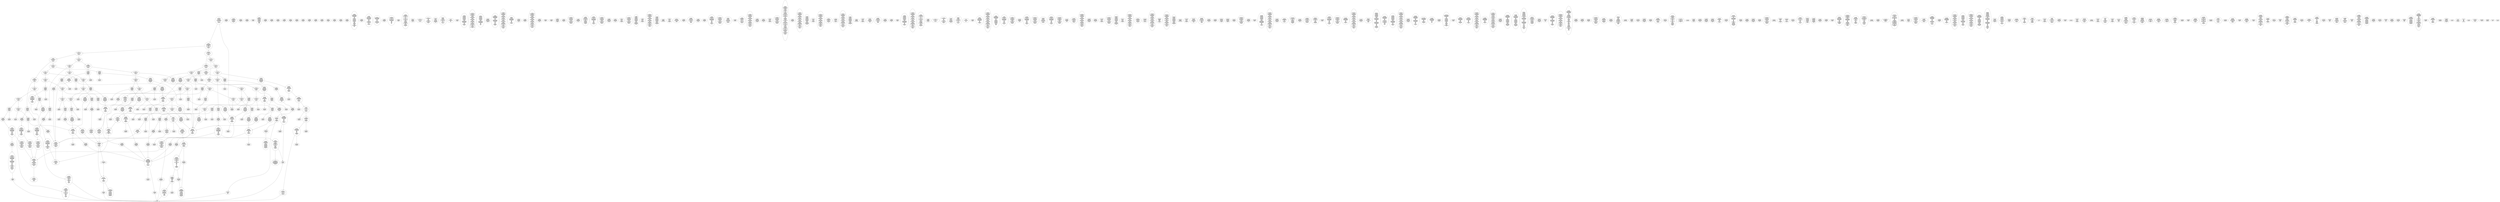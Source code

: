 /* Generated by GvGen v.1.0 (https://www.github.com/stricaud/gvgen) */

digraph G {
compound=true;
   node1 [label="[anywhere]"];
   node2 [label="# 0x0
PUSHX Data
PUSHX Data
MSTORE
PUSHX LogicData
CALLDATASIZE
LT
PUSHX Data
JUMPI
"];
   node3 [label="# 0xd
PUSHX Data
CALLDATALOAD
PUSHX BitData
SHR
PUSHX LogicData
GT
PUSHX Data
JUMPI
"];
   node4 [label="# 0x1e
PUSHX LogicData
GT
PUSHX Data
JUMPI
"];
   node5 [label="# 0x29
PUSHX LogicData
GT
PUSHX Data
JUMPI
"];
   node6 [label="# 0x34
PUSHX LogicData
EQ
PUSHX Data
JUMPI
"];
   node7 [label="# 0x3f
PUSHX LogicData
EQ
PUSHX Data
JUMPI
"];
   node8 [label="# 0x4a
PUSHX LogicData
EQ
PUSHX Data
JUMPI
"];
   node9 [label="# 0x55
PUSHX LogicData
EQ
PUSHX Data
JUMPI
"];
   node10 [label="# 0x60
PUSHX LogicData
EQ
PUSHX Data
JUMPI
"];
   node11 [label="# 0x6b
PUSHX Data
REVERT
"];
   node12 [label="# 0x6f
JUMPDEST
PUSHX LogicData
EQ
PUSHX Data
JUMPI
"];
   node13 [label="# 0x7b
PUSHX LogicData
EQ
PUSHX Data
JUMPI
"];
   node14 [label="# 0x86
PUSHX LogicData
EQ
PUSHX Data
JUMPI
"];
   node15 [label="# 0x91
PUSHX LogicData
EQ
PUSHX Data
JUMPI
"];
   node16 [label="# 0x9c
PUSHX LogicData
EQ
PUSHX Data
JUMPI
"];
   node17 [label="# 0xa7
PUSHX Data
REVERT
"];
   node18 [label="# 0xab
JUMPDEST
PUSHX LogicData
GT
PUSHX Data
JUMPI
"];
   node19 [label="# 0xb7
PUSHX LogicData
EQ
PUSHX Data
JUMPI
"];
   node20 [label="# 0xc2
PUSHX LogicData
EQ
PUSHX Data
JUMPI
"];
   node21 [label="# 0xcd
PUSHX LogicData
EQ
PUSHX Data
JUMPI
"];
   node22 [label="# 0xd8
PUSHX LogicData
EQ
PUSHX Data
JUMPI
"];
   node23 [label="# 0xe3
PUSHX LogicData
EQ
PUSHX Data
JUMPI
"];
   node24 [label="# 0xee
PUSHX Data
REVERT
"];
   node25 [label="# 0xf2
JUMPDEST
PUSHX LogicData
EQ
PUSHX Data
JUMPI
"];
   node26 [label="# 0xfe
PUSHX LogicData
EQ
PUSHX Data
JUMPI
"];
   node27 [label="# 0x109
PUSHX LogicData
EQ
PUSHX Data
JUMPI
"];
   node28 [label="# 0x114
PUSHX LogicData
EQ
PUSHX Data
JUMPI
"];
   node29 [label="# 0x11f
PUSHX Data
REVERT
"];
   node30 [label="# 0x123
JUMPDEST
PUSHX LogicData
GT
PUSHX Data
JUMPI
"];
   node31 [label="# 0x12f
PUSHX LogicData
GT
PUSHX Data
JUMPI
"];
   node32 [label="# 0x13a
PUSHX LogicData
EQ
PUSHX Data
JUMPI
"];
   node33 [label="# 0x145
PUSHX LogicData
EQ
PUSHX Data
JUMPI
"];
   node34 [label="# 0x150
PUSHX LogicData
EQ
PUSHX Data
JUMPI
"];
   node35 [label="# 0x15b
PUSHX LogicData
EQ
PUSHX Data
JUMPI
"];
   node36 [label="# 0x166
PUSHX LogicData
EQ
PUSHX Data
JUMPI
"];
   node37 [label="# 0x171
PUSHX Data
REVERT
"];
   node38 [label="# 0x175
JUMPDEST
PUSHX LogicData
EQ
PUSHX Data
JUMPI
"];
   node39 [label="# 0x181
PUSHX LogicData
EQ
PUSHX Data
JUMPI
"];
   node40 [label="# 0x18c
PUSHX LogicData
EQ
PUSHX Data
JUMPI
"];
   node41 [label="# 0x197
PUSHX LogicData
EQ
PUSHX Data
JUMPI
"];
   node42 [label="# 0x1a2
PUSHX Data
REVERT
"];
   node43 [label="# 0x1a6
JUMPDEST
PUSHX LogicData
GT
PUSHX Data
JUMPI
"];
   node44 [label="# 0x1b2
PUSHX LogicData
EQ
PUSHX Data
JUMPI
"];
   node45 [label="# 0x1bd
PUSHX LogicData
EQ
PUSHX Data
JUMPI
"];
   node46 [label="# 0x1c8
PUSHX LogicData
EQ
PUSHX Data
JUMPI
"];
   node47 [label="# 0x1d3
PUSHX LogicData
EQ
PUSHX Data
JUMPI
"];
   node48 [label="# 0x1de
PUSHX LogicData
EQ
PUSHX Data
JUMPI
"];
   node49 [label="# 0x1e9
PUSHX Data
REVERT
"];
   node50 [label="# 0x1ed
JUMPDEST
PUSHX LogicData
EQ
PUSHX Data
JUMPI
"];
   node51 [label="# 0x1f9
PUSHX LogicData
EQ
PUSHX Data
JUMPI
"];
   node52 [label="# 0x204
PUSHX LogicData
EQ
PUSHX Data
JUMPI
"];
   node53 [label="# 0x20f
PUSHX LogicData
EQ
PUSHX Data
JUMPI
"];
   node54 [label="# 0x21a
JUMPDEST
PUSHX Data
REVERT
"];
   node55 [label="# 0x21f
JUMPDEST
CALLVALUE
ISZERO
PUSHX Data
JUMPI
"];
   node56 [label="# 0x227
PUSHX Data
REVERT
"];
   node57 [label="# 0x22b
JUMPDEST
PUSHX Data
PUSHX Data
CALLDATASIZE
PUSHX Data
PUSHX Data
JUMP
"];
   node58 [label="# 0x23a
JUMPDEST
PUSHX Data
JUMP
"];
   node59 [label="# 0x23f
JUMPDEST
PUSHX MemData
MLOAD
ISZERO
ISZERO
MSTORE
PUSHX ArithData
ADD
"];
   node60 [label="# 0x24b
JUMPDEST
PUSHX MemData
MLOAD
SUB
RETURN
"];
   node61 [label="# 0x254
JUMPDEST
CALLVALUE
ISZERO
PUSHX Data
JUMPI
"];
   node62 [label="# 0x25c
PUSHX Data
REVERT
"];
   node63 [label="# 0x260
JUMPDEST
PUSHX Data
PUSHX Data
JUMP
"];
   node64 [label="# 0x269
JUMPDEST
PUSHX MemData
MLOAD
PUSHX Data
PUSHX Data
JUMP
"];
   node65 [label="# 0x276
JUMPDEST
CALLVALUE
ISZERO
PUSHX Data
JUMPI
"];
   node66 [label="# 0x27e
PUSHX Data
REVERT
"];
   node67 [label="# 0x282
JUMPDEST
PUSHX Data
PUSHX Data
CALLDATASIZE
PUSHX Data
PUSHX Data
JUMP
"];
   node68 [label="# 0x291
JUMPDEST
PUSHX Data
JUMP
"];
   node69 [label="# 0x296
JUMPDEST
PUSHX MemData
MLOAD
PUSHX ArithData
PUSHX BitData
PUSHX BitData
SHL
SUB
AND
MSTORE
PUSHX ArithData
ADD
PUSHX Data
JUMP
"];
   node70 [label="# 0x2ae
JUMPDEST
CALLVALUE
ISZERO
PUSHX Data
JUMPI
"];
   node71 [label="# 0x2b6
PUSHX Data
REVERT
"];
   node72 [label="# 0x2ba
JUMPDEST
PUSHX Data
PUSHX Data
CALLDATASIZE
PUSHX Data
PUSHX Data
JUMP
"];
   node73 [label="# 0x2c9
JUMPDEST
PUSHX Data
JUMP
"];
   node74 [label="# 0x2ce
JUMPDEST
STOP
"];
   node75 [label="# 0x2d0
JUMPDEST
CALLVALUE
ISZERO
PUSHX Data
JUMPI
"];
   node76 [label="# 0x2d8
PUSHX Data
REVERT
"];
   node77 [label="# 0x2dc
JUMPDEST
PUSHX Data
PUSHX Data
JUMP
"];
   node78 [label="# 0x2e5
JUMPDEST
PUSHX MemData
MLOAD
MSTORE
PUSHX ArithData
ADD
PUSHX Data
JUMP
"];
   node79 [label="# 0x2f3
JUMPDEST
CALLVALUE
ISZERO
PUSHX Data
JUMPI
"];
   node80 [label="# 0x2fb
PUSHX Data
REVERT
"];
   node81 [label="# 0x2ff
JUMPDEST
PUSHX Data
PUSHX Data
CALLDATASIZE
PUSHX Data
PUSHX Data
JUMP
"];
   node82 [label="# 0x30e
JUMPDEST
PUSHX Data
PUSHX Data
MSTORE
PUSHX Data
MSTORE
PUSHX Data
SHA3
SLOAD
JUMP
"];
   node83 [label="# 0x320
JUMPDEST
CALLVALUE
ISZERO
PUSHX Data
JUMPI
"];
   node84 [label="# 0x328
PUSHX Data
REVERT
"];
   node85 [label="# 0x32c
JUMPDEST
PUSHX Data
PUSHX Data
CALLDATASIZE
PUSHX Data
PUSHX Data
JUMP
"];
   node86 [label="# 0x33b
JUMPDEST
PUSHX Data
JUMP
"];
   node87 [label="# 0x340
JUMPDEST
CALLVALUE
ISZERO
PUSHX Data
JUMPI
"];
   node88 [label="# 0x348
PUSHX Data
REVERT
"];
   node89 [label="# 0x34c
JUMPDEST
PUSHX StorData
SLOAD
PUSHX Data
PUSHX BitData
AND
JUMP
"];
   node90 [label="# 0x35a
JUMPDEST
CALLVALUE
ISZERO
PUSHX Data
JUMPI
"];
   node91 [label="# 0x362
PUSHX Data
REVERT
"];
   node92 [label="# 0x366
JUMPDEST
PUSHX Data
PUSHX StorData
SLOAD
JUMP
"];
   node93 [label="# 0x370
JUMPDEST
CALLVALUE
ISZERO
PUSHX Data
JUMPI
"];
   node94 [label="# 0x378
PUSHX Data
REVERT
"];
   node95 [label="# 0x37c
JUMPDEST
PUSHX StorData
SLOAD
PUSHX Data
PUSHX Data
DIV
PUSHX BitData
AND
JUMP
"];
   node96 [label="# 0x38f
JUMPDEST
CALLVALUE
ISZERO
PUSHX Data
JUMPI
"];
   node97 [label="# 0x397
PUSHX Data
REVERT
"];
   node98 [label="# 0x39b
JUMPDEST
PUSHX Data
PUSHX Data
CALLDATASIZE
PUSHX Data
PUSHX Data
JUMP
"];
   node99 [label="# 0x3aa
JUMPDEST
PUSHX Data
JUMP
"];
   node100 [label="# 0x3af
JUMPDEST
CALLVALUE
ISZERO
PUSHX Data
JUMPI
"];
   node101 [label="# 0x3b7
PUSHX Data
REVERT
"];
   node102 [label="# 0x3bb
JUMPDEST
PUSHX Data
PUSHX Data
CALLDATASIZE
PUSHX Data
PUSHX Data
JUMP
"];
   node103 [label="# 0x3ca
JUMPDEST
PUSHX Data
JUMP
"];
   node104 [label="# 0x3cf
JUMPDEST
CALLVALUE
ISZERO
PUSHX Data
JUMPI
"];
   node105 [label="# 0x3d7
PUSHX Data
REVERT
"];
   node106 [label="# 0x3db
JUMPDEST
PUSHX Data
PUSHX Data
JUMP
"];
   node107 [label="# 0x3e4
JUMPDEST
CALLVALUE
ISZERO
PUSHX Data
JUMPI
"];
   node108 [label="# 0x3ec
PUSHX Data
REVERT
"];
   node109 [label="# 0x3f0
JUMPDEST
PUSHX Data
PUSHX Data
CALLDATASIZE
PUSHX Data
PUSHX Data
JUMP
"];
   node110 [label="# 0x3ff
JUMPDEST
PUSHX Data
JUMP
"];
   node111 [label="# 0x404
JUMPDEST
PUSHX Data
PUSHX Data
CALLDATASIZE
PUSHX Data
PUSHX Data
JUMP
"];
   node112 [label="# 0x412
JUMPDEST
PUSHX Data
JUMP
"];
   node113 [label="# 0x417
JUMPDEST
CALLVALUE
ISZERO
PUSHX Data
JUMPI
"];
   node114 [label="# 0x41f
PUSHX Data
REVERT
"];
   node115 [label="# 0x423
JUMPDEST
PUSHX Data
PUSHX Data
JUMP
"];
   node116 [label="# 0x42c
JUMPDEST
CALLVALUE
ISZERO
PUSHX Data
JUMPI
"];
   node117 [label="# 0x434
PUSHX Data
REVERT
"];
   node118 [label="# 0x438
JUMPDEST
PUSHX Data
PUSHX Data
CALLDATASIZE
PUSHX Data
PUSHX Data
JUMP
"];
   node119 [label="# 0x447
JUMPDEST
PUSHX Data
JUMP
"];
   node120 [label="# 0x44c
JUMPDEST
CALLVALUE
ISZERO
PUSHX Data
JUMPI
"];
   node121 [label="# 0x454
PUSHX Data
REVERT
"];
   node122 [label="# 0x458
JUMPDEST
PUSHX Data
PUSHX Data
JUMP
"];
   node123 [label="# 0x461
JUMPDEST
CALLVALUE
ISZERO
PUSHX Data
JUMPI
"];
   node124 [label="# 0x469
PUSHX Data
REVERT
"];
   node125 [label="# 0x46d
JUMPDEST
PUSHX Data
PUSHX Data
JUMP
"];
   node126 [label="# 0x476
JUMPDEST
CALLVALUE
ISZERO
PUSHX Data
JUMPI
"];
   node127 [label="# 0x47e
PUSHX Data
REVERT
"];
   node128 [label="# 0x482
JUMPDEST
PUSHX Data
PUSHX Data
CALLDATASIZE
PUSHX Data
PUSHX Data
JUMP
"];
   node129 [label="# 0x491
JUMPDEST
PUSHX Data
JUMP
"];
   node130 [label="# 0x496
JUMPDEST
CALLVALUE
ISZERO
PUSHX Data
JUMPI
"];
   node131 [label="# 0x49e
PUSHX Data
REVERT
"];
   node132 [label="# 0x4a2
JUMPDEST
PUSHX Data
PUSHX Data
JUMP
"];
   node133 [label="# 0x4ab
JUMPDEST
CALLVALUE
ISZERO
PUSHX Data
JUMPI
"];
   node134 [label="# 0x4b3
PUSHX Data
REVERT
"];
   node135 [label="# 0x4b7
JUMPDEST
PUSHX Data
PUSHX Data
JUMP
"];
   node136 [label="# 0x4c0
JUMPDEST
CALLVALUE
ISZERO
PUSHX Data
JUMPI
"];
   node137 [label="# 0x4c8
PUSHX Data
REVERT
"];
   node138 [label="# 0x4cc
JUMPDEST
PUSHX Data
PUSHX Data
CALLDATASIZE
PUSHX Data
PUSHX Data
JUMP
"];
   node139 [label="# 0x4db
JUMPDEST
PUSHX Data
JUMP
"];
   node140 [label="# 0x4e0
JUMPDEST
CALLVALUE
ISZERO
PUSHX Data
JUMPI
"];
   node141 [label="# 0x4e8
PUSHX Data
REVERT
"];
   node142 [label="# 0x4ec
JUMPDEST
PUSHX Data
PUSHX Data
CALLDATASIZE
PUSHX Data
PUSHX Data
JUMP
"];
   node143 [label="# 0x4fb
JUMPDEST
PUSHX Data
JUMP
"];
   node144 [label="# 0x500
JUMPDEST
CALLVALUE
ISZERO
PUSHX Data
JUMPI
"];
   node145 [label="# 0x508
PUSHX Data
REVERT
"];
   node146 [label="# 0x50c
JUMPDEST
PUSHX StorData
SLOAD
PUSHX ArithData
PUSHX BitData
PUSHX BitData
SHL
SUB
AND
PUSHX Data
JUMP
"];
   node147 [label="# 0x51e
JUMPDEST
CALLVALUE
ISZERO
PUSHX Data
JUMPI
"];
   node148 [label="# 0x526
PUSHX Data
REVERT
"];
   node149 [label="# 0x52a
JUMPDEST
PUSHX Data
PUSHX Data
CALLDATASIZE
PUSHX Data
PUSHX Data
JUMP
"];
   node150 [label="# 0x539
JUMPDEST
PUSHX Data
JUMP
"];
   node151 [label="# 0x53e
JUMPDEST
CALLVALUE
ISZERO
PUSHX Data
JUMPI
"];
   node152 [label="# 0x546
PUSHX Data
REVERT
"];
   node153 [label="# 0x54a
JUMPDEST
PUSHX Data
PUSHX Data
JUMP
"];
   node154 [label="# 0x553
JUMPDEST
CALLVALUE
ISZERO
PUSHX Data
JUMPI
"];
   node155 [label="# 0x55b
PUSHX Data
REVERT
"];
   node156 [label="# 0x55f
JUMPDEST
PUSHX Data
PUSHX StorData
SLOAD
JUMP
"];
   node157 [label="# 0x569
JUMPDEST
PUSHX Data
PUSHX Data
CALLDATASIZE
PUSHX Data
PUSHX Data
JUMP
"];
   node158 [label="# 0x577
JUMPDEST
PUSHX Data
JUMP
"];
   node159 [label="# 0x57c
JUMPDEST
CALLVALUE
ISZERO
PUSHX Data
JUMPI
"];
   node160 [label="# 0x584
PUSHX Data
REVERT
"];
   node161 [label="# 0x588
JUMPDEST
PUSHX Data
PUSHX Data
CALLDATASIZE
PUSHX Data
PUSHX Data
JUMP
"];
   node162 [label="# 0x597
JUMPDEST
PUSHX Data
JUMP
"];
   node163 [label="# 0x59c
JUMPDEST
CALLVALUE
ISZERO
PUSHX Data
JUMPI
"];
   node164 [label="# 0x5a4
PUSHX Data
REVERT
"];
   node165 [label="# 0x5a8
JUMPDEST
PUSHX Data
PUSHX Data
CALLDATASIZE
PUSHX Data
PUSHX Data
JUMP
"];
   node166 [label="# 0x5b7
JUMPDEST
PUSHX Data
JUMP
"];
   node167 [label="# 0x5bc
JUMPDEST
CALLVALUE
ISZERO
PUSHX Data
JUMPI
"];
   node168 [label="# 0x5c4
PUSHX Data
REVERT
"];
   node169 [label="# 0x5c8
JUMPDEST
PUSHX Data
PUSHX Data
CALLDATASIZE
PUSHX Data
PUSHX Data
JUMP
"];
   node170 [label="# 0x5d7
JUMPDEST
PUSHX Data
JUMP
"];
   node171 [label="# 0x5dc
JUMPDEST
CALLVALUE
ISZERO
PUSHX Data
JUMPI
"];
   node172 [label="# 0x5e4
PUSHX Data
REVERT
"];
   node173 [label="# 0x5e8
JUMPDEST
PUSHX Data
PUSHX Data
JUMP
"];
   node174 [label="# 0x5f1
JUMPDEST
CALLVALUE
ISZERO
PUSHX Data
JUMPI
"];
   node175 [label="# 0x5f9
PUSHX Data
REVERT
"];
   node176 [label="# 0x5fd
JUMPDEST
PUSHX Data
PUSHX Data
JUMP
"];
   node177 [label="# 0x607
JUMPDEST
CALLVALUE
ISZERO
PUSHX Data
JUMPI
"];
   node178 [label="# 0x60f
PUSHX Data
REVERT
"];
   node179 [label="# 0x613
JUMPDEST
PUSHX Data
PUSHX Data
CALLDATASIZE
PUSHX Data
PUSHX Data
JUMP
"];
   node180 [label="# 0x622
JUMPDEST
PUSHX ArithData
PUSHX BitData
PUSHX BitData
SHL
SUB
AND
PUSHX Data
MSTORE
PUSHX Data
PUSHX Data
MSTORE
PUSHX Data
SHA3
AND
MSTORE
MSTORE
SHA3
SLOAD
PUSHX BitData
AND
JUMP
"];
   node181 [label="# 0x650
JUMPDEST
CALLVALUE
ISZERO
PUSHX Data
JUMPI
"];
   node182 [label="# 0x658
PUSHX Data
REVERT
"];
   node183 [label="# 0x65c
JUMPDEST
PUSHX Data
PUSHX Data
JUMP
"];
   node184 [label="# 0x665
JUMPDEST
CALLVALUE
ISZERO
PUSHX Data
JUMPI
"];
   node185 [label="# 0x66d
PUSHX Data
REVERT
"];
   node186 [label="# 0x671
JUMPDEST
PUSHX Data
PUSHX Data
CALLDATASIZE
PUSHX Data
PUSHX Data
JUMP
"];
   node187 [label="# 0x680
JUMPDEST
PUSHX Data
JUMP
"];
   node188 [label="# 0x685
JUMPDEST
PUSHX Data
PUSHX ArithData
PUSHX BitData
PUSHX BitData
SHL
SUB
NOT
AND
PUSHX BitData
PUSHX BitData
SHL
EQ
PUSHX Data
JUMPI
"];
   node189 [label="# 0x6a1
PUSHX ArithData
PUSHX BitData
PUSHX BitData
SHL
SUB
NOT
AND
PUSHX BitData
PUSHX BitData
SHL
EQ
"];
   node190 [label="# 0x6b6
JUMPDEST
PUSHX Data
JUMPI
"];
   node191 [label="# 0x6bc
PUSHX BitData
PUSHX BitData
SHL
PUSHX ArithData
PUSHX BitData
PUSHX BitData
SHL
SUB
NOT
AND
EQ
"];
   node192 [label="# 0x6d1
JUMPDEST
JUMP
"];
   node193 [label="# 0x6d7
JUMPDEST
PUSHX Data
PUSHX StorData
SLOAD
PUSHX Data
PUSHX Data
JUMP
"];
   node194 [label="# 0x6e6
JUMPDEST
PUSHX ArithData
ADD
PUSHX ArithData
DIV
MUL
PUSHX ArithData
ADD
PUSHX MemData
MLOAD
ADD
PUSHX Data
MSTORE
MSTORE
PUSHX ArithData
ADD
SLOAD
PUSHX Data
PUSHX Data
JUMP
"];
   node195 [label="# 0x712
JUMPDEST
ISZERO
PUSHX Data
JUMPI
"];
   node196 [label="# 0x719
PUSHX LogicData
LT
PUSHX Data
JUMPI
"];
   node197 [label="# 0x721
PUSHX ArithData
SLOAD
DIV
MUL
MSTORE
PUSHX ArithData
ADD
PUSHX Data
JUMP
"];
   node198 [label="# 0x734
JUMPDEST
ADD
PUSHX Data
MSTORE
PUSHX Data
PUSHX Data
SHA3
"];
   node199 [label="# 0x742
JUMPDEST
SLOAD
MSTORE
PUSHX ArithData
ADD
PUSHX ArithData
ADD
GT
PUSHX Data
JUMPI
"];
   node200 [label="# 0x756
SUB
PUSHX BitData
AND
ADD
"];
   node201 [label="# 0x75f
JUMPDEST
JUMP
"];
   node202 [label="# 0x769
JUMPDEST
PUSHX Data
MSTORE
PUSHX Data
PUSHX Data
MSTORE
PUSHX Data
SHA3
SLOAD
PUSHX ArithData
PUSHX BitData
PUSHX BitData
SHL
SUB
AND
PUSHX Data
JUMPI
"];
   node203 [label="# 0x786
PUSHX MemData
MLOAD
PUSHX BitData
PUSHX BitData
SHL
MSTORE
PUSHX Data
PUSHX ArithData
ADD
MSTORE
PUSHX Data
PUSHX ArithData
ADD
MSTORE
PUSHX Data
PUSHX ArithData
ADD
MSTORE
PUSHX BitData
PUSHX BitData
SHL
PUSHX ArithData
ADD
MSTORE
PUSHX ArithData
ADD
"];
   node204 [label="# 0x7de
JUMPDEST
PUSHX MemData
MLOAD
SUB
REVERT
"];
   node205 [label="# 0x7e7
JUMPDEST
PUSHX Data
MSTORE
PUSHX Data
PUSHX Data
MSTORE
PUSHX Data
SHA3
SLOAD
PUSHX ArithData
PUSHX BitData
PUSHX BitData
SHL
SUB
AND
JUMP
"];
   node206 [label="# 0x803
JUMPDEST
PUSHX Data
PUSHX Data
PUSHX Data
JUMP
"];
   node207 [label="# 0x80e
JUMPDEST
PUSHX ArithData
PUSHX BitData
PUSHX BitData
SHL
SUB
AND
PUSHX ArithData
PUSHX BitData
PUSHX BitData
SHL
SUB
AND
EQ
ISZERO
PUSHX Data
JUMPI
"];
   node208 [label="# 0x82b
PUSHX MemData
MLOAD
PUSHX BitData
PUSHX BitData
SHL
MSTORE
PUSHX Data
PUSHX ArithData
ADD
MSTORE
PUSHX Data
PUSHX ArithData
ADD
MSTORE
PUSHX Data
PUSHX ArithData
ADD
MSTORE
PUSHX BitData
PUSHX BitData
SHL
PUSHX ArithData
ADD
MSTORE
PUSHX ArithData
ADD
PUSHX Data
JUMP
"];
   node209 [label="# 0x87c
JUMPDEST
CALLER
PUSHX ArithData
PUSHX BitData
PUSHX BitData
SHL
SUB
AND
EQ
PUSHX Data
JUMPI
"];
   node210 [label="# 0x88e
PUSHX Data
CALLER
PUSHX Data
JUMP
"];
   node211 [label="# 0x898
JUMPDEST
PUSHX Data
JUMPI
"];
   node212 [label="# 0x89d
PUSHX MemData
MLOAD
PUSHX BitData
PUSHX BitData
SHL
MSTORE
PUSHX Data
PUSHX ArithData
ADD
MSTORE
PUSHX Data
PUSHX ArithData
ADD
MSTORE
PUSHX Data
PUSHX ArithData
ADD
MSTORE
PUSHX Data
PUSHX ArithData
ADD
MSTORE
PUSHX ArithData
ADD
PUSHX Data
JUMP
"];
   node213 [label="# 0x90a
JUMPDEST
PUSHX Data
PUSHX Data
JUMP
"];
   node214 [label="# 0x914
JUMPDEST
JUMP
"];
   node215 [label="# 0x919
JUMPDEST
PUSHX Data
PUSHX Data
PUSHX Data
PUSHX StorData
SLOAD
JUMP
"];
   node216 [label="# 0x926
JUMPDEST
PUSHX Data
PUSHX Data
JUMP
"];
   node217 [label="# 0x930
JUMPDEST
JUMP
"];
   node218 [label="# 0x935
JUMPDEST
PUSHX Data
CALLER
PUSHX Data
JUMP
"];
   node219 [label="# 0x93f
JUMPDEST
PUSHX Data
JUMPI
"];
   node220 [label="# 0x944
PUSHX MemData
MLOAD
PUSHX BitData
PUSHX BitData
SHL
MSTORE
PUSHX ArithData
ADD
PUSHX Data
PUSHX Data
JUMP
"];
   node221 [label="# 0x95b
JUMPDEST
PUSHX Data
PUSHX Data
JUMP
"];
   node222 [label="# 0x966
JUMPDEST
PUSHX Data
PUSHX MemData
MLOAD
PUSHX ArithData
ADD
PUSHX Data
MSTORE
PUSHX Data
MSTORE
PUSHX Data
JUMP
"];
   node223 [label="# 0x981
JUMPDEST
PUSHX StorData
SLOAD
PUSHX ArithData
PUSHX BitData
PUSHX BitData
SHL
SUB
AND
CALLER
EQ
PUSHX Data
JUMPI
"];
   node224 [label="# 0x994
PUSHX MemData
MLOAD
PUSHX BitData
PUSHX BitData
SHL
MSTORE
PUSHX ArithData
ADD
PUSHX Data
PUSHX Data
JUMP
"];
   node225 [label="# 0x9ab
JUMPDEST
PUSHX Data
PUSHX Data
PUSHX Data
JUMP
"];
   node226 [label="# 0x9b7
JUMPDEST
PUSHX Data
PUSHX Data
JUMP
"];
   node227 [label="# 0x9c1
JUMPDEST
GT
ISZERO
PUSHX Data
JUMPI
"];
   node228 [label="# 0x9c8
PUSHX MemData
MLOAD
PUSHX BitData
PUSHX BitData
SHL
MSTORE
PUSHX ArithData
ADD
PUSHX Data
PUSHX Data
JUMP
"];
   node229 [label="# 0x9df
JUMPDEST
CALLER
PUSHX Data
MSTORE
PUSHX Data
PUSHX Data
MSTORE
PUSHX Data
SHA3
SLOAD
PUSHX Data
PUSHX Data
PUSHX Data
JUMP
"];
   node230 [label="# 0x9fd
JUMPDEST
GT
ISZERO
PUSHX Data
JUMPI
"];
   node231 [label="# 0xa04
PUSHX MemData
MLOAD
PUSHX BitData
PUSHX BitData
SHL
MSTORE
PUSHX Data
PUSHX ArithData
ADD
MSTORE
PUSHX Data
PUSHX ArithData
ADD
MSTORE
PUSHX Data
PUSHX ArithData
ADD
MSTORE
PUSHX ArithData
ADD
PUSHX Data
JUMP
"];
   node232 [label="# 0xa4b
JUMPDEST
CALLER
PUSHX Data
MSTORE
PUSHX Data
PUSHX Data
MSTORE
PUSHX Data
SHA3
SLOAD
PUSHX Data
PUSHX Data
JUMP
"];
   node233 [label="# 0xa6a
JUMPDEST
SSTORE
PUSHX Data
"];
   node234 [label="# 0xa73
JUMPDEST
LT
ISZERO
PUSHX Data
JUMPI
"];
   node235 [label="# 0xa7c
PUSHX Data
PUSHX Data
PUSHX StorData
SLOAD
JUMP
"];
   node236 [label="# 0xa88
JUMPDEST
PUSHX Data
JUMP
"];
   node237 [label="# 0xa8d
JUMPDEST
PUSHX Data
PUSHX StorData
SLOAD
PUSHX ArithData
ADD
SSTORE
JUMP
"];
   node238 [label="# 0xa9b
JUMPDEST
PUSHX Data
PUSHX Data
JUMP
"];
   node239 [label="# 0xaa5
JUMPDEST
PUSHX Data
JUMP
"];
   node240 [label="# 0xaad
JUMPDEST
PUSHX StorData
SLOAD
PUSHX ArithData
PUSHX BitData
PUSHX BitData
SHL
SUB
AND
CALLER
EQ
PUSHX Data
JUMPI
"];
   node241 [label="# 0xac0
PUSHX MemData
MLOAD
PUSHX BitData
PUSHX BitData
SHL
MSTORE
PUSHX ArithData
ADD
PUSHX Data
PUSHX Data
JUMP
"];
   node242 [label="# 0xad7
JUMPDEST
MLOAD
PUSHX Data
PUSHX Data
PUSHX ArithData
ADD
PUSHX Data
JUMP
"];
   node243 [label="# 0xaea
JUMPDEST
JUMP
"];
   node244 [label="# 0xaee
JUMPDEST
PUSHX StorData
SLOAD
PUSHX Data
DIV
PUSHX BitData
AND
PUSHX Data
JUMPI
"];
   node245 [label="# 0xafe
PUSHX MemData
MLOAD
PUSHX BitData
PUSHX BitData
SHL
MSTORE
PUSHX Data
PUSHX ArithData
ADD
MSTORE
PUSHX Data
PUSHX ArithData
ADD
MSTORE
PUSHX Data
PUSHX ArithData
ADD
MSTORE
PUSHX ArithData
ADD
PUSHX Data
JUMP
"];
   node246 [label="# 0xb45
JUMPDEST
PUSHX Data
PUSHX Data
PUSHX Data
JUMP
"];
   node247 [label="# 0xb51
JUMPDEST
PUSHX Data
PUSHX Data
JUMP
"];
   node248 [label="# 0xb5b
JUMPDEST
GT
ISZERO
PUSHX Data
JUMPI
"];
   node249 [label="# 0xb62
PUSHX MemData
MLOAD
PUSHX BitData
PUSHX BitData
SHL
MSTORE
PUSHX ArithData
ADD
PUSHX Data
PUSHX Data
JUMP
"];
   node250 [label="# 0xb79
JUMPDEST
PUSHX MemData
MLOAD
PUSHX BitData
NOT
CALLER
PUSHX BitData
SHL
AND
PUSHX ArithData
ADD
MSTORE
PUSHX Data
PUSHX ArithData
ADD
PUSHX MemData
MLOAD
PUSHX ArithData
SUB
SUB
MSTORE
PUSHX Data
MSTORE
MLOAD
PUSHX ArithData
ADD
SHA3
PUSHX Data
PUSHX ArithData
MUL
PUSHX ArithData
ADD
PUSHX MemData
MLOAD
ADD
PUSHX Data
MSTORE
MSTORE
PUSHX ArithData
ADD
PUSHX ArithData
MUL
CALLDATACOPY
PUSHX Data
ADD
MSTORE
PUSHX StorData
SLOAD
PUSHX Data
JUMP
"];
   node251 [label="# 0xbf3
JUMPDEST
PUSHX Data
JUMPI
"];
   node252 [label="# 0xbf8
PUSHX MemData
MLOAD
PUSHX BitData
PUSHX BitData
SHL
MSTORE
PUSHX Data
PUSHX ArithData
ADD
MSTORE
PUSHX Data
PUSHX ArithData
ADD
MSTORE
PUSHX Data
PUSHX ArithData
ADD
MSTORE
PUSHX BitData
PUSHX BitData
SHL
PUSHX ArithData
ADD
MSTORE
PUSHX ArithData
ADD
PUSHX Data
JUMP
"];
   node253 [label="# 0xc56
JUMPDEST
CALLER
PUSHX Data
MSTORE
PUSHX Data
PUSHX Data
MSTORE
PUSHX Data
SHA3
SLOAD
PUSHX Data
PUSHX Data
PUSHX Data
JUMP
"];
   node254 [label="# 0xc74
JUMPDEST
GT
ISZERO
PUSHX Data
JUMPI
"];
   node255 [label="# 0xc7b
PUSHX MemData
MLOAD
PUSHX BitData
PUSHX BitData
SHL
MSTORE
PUSHX Data
PUSHX ArithData
ADD
MSTORE
PUSHX Data
PUSHX ArithData
ADD
MSTORE
PUSHX Data
PUSHX ArithData
ADD
MSTORE
PUSHX ArithData
ADD
PUSHX Data
JUMP
"];
   node256 [label="# 0xcc2
JUMPDEST
PUSHX StorData
SLOAD
PUSHX Data
PUSHX Data
JUMP
"];
   node257 [label="# 0xcd0
JUMPDEST
CALLVALUE
EQ
PUSHX Data
JUMPI
"];
   node258 [label="# 0xcd7
PUSHX MemData
MLOAD
PUSHX BitData
PUSHX BitData
SHL
MSTORE
PUSHX Data
PUSHX ArithData
ADD
MSTORE
PUSHX Data
PUSHX ArithData
ADD
MSTORE
PUSHX BitData
PUSHX BitData
SHL
PUSHX ArithData
ADD
MSTORE
PUSHX ArithData
ADD
PUSHX Data
JUMP
"];
   node259 [label="# 0xd13
JUMPDEST
CALLER
PUSHX Data
MSTORE
PUSHX Data
PUSHX Data
MSTORE
PUSHX Data
SHA3
SLOAD
PUSHX Data
PUSHX Data
JUMP
"];
   node260 [label="# 0xd32
JUMPDEST
SSTORE
PUSHX Data
"];
   node261 [label="# 0xd3b
JUMPDEST
LT
ISZERO
PUSHX Data
JUMPI
"];
   node262 [label="# 0xd44
PUSHX Data
CALLER
PUSHX Data
PUSHX StorData
SLOAD
JUMP
"];
   node263 [label="# 0xd50
JUMPDEST
PUSHX Data
PUSHX StorData
SLOAD
PUSHX ArithData
ADD
SSTORE
JUMP
"];
   node264 [label="# 0xd5e
JUMPDEST
PUSHX Data
PUSHX Data
JUMP
"];
   node265 [label="# 0xd68
JUMPDEST
PUSHX Data
JUMP
"];
   node266 [label="# 0xd70
JUMPDEST
JUMP
"];
   node267 [label="# 0xd77
JUMPDEST
PUSHX StorData
SLOAD
PUSHX ArithData
PUSHX BitData
PUSHX BitData
SHL
SUB
AND
CALLER
EQ
PUSHX Data
JUMPI
"];
   node268 [label="# 0xd8a
PUSHX MemData
MLOAD
PUSHX BitData
PUSHX BitData
SHL
MSTORE
PUSHX ArithData
ADD
PUSHX Data
PUSHX Data
JUMP
"];
   node269 [label="# 0xda1
JUMPDEST
PUSHX MemData
MLOAD
CALLER
SELFBALANCE
ISZERO
PUSHX ArithData
MUL
PUSHX Data
CALL
ISZERO
ISZERO
PUSHX Data
JUMPI
"];
   node270 [label="# 0xdc4
RETURNDATASIZE
PUSHX Data
RETURNDATACOPY
RETURNDATASIZE
PUSHX Data
REVERT
"];
   node271 [label="# 0xdcd
JUMPDEST
JUMP
"];
   node272 [label="# 0xdd0
JUMPDEST
PUSHX Data
MSTORE
PUSHX Data
PUSHX Data
MSTORE
PUSHX Data
SHA3
SLOAD
PUSHX ArithData
PUSHX BitData
PUSHX BitData
SHL
SUB
AND
PUSHX Data
JUMPI
"];
   node273 [label="# 0xdee
PUSHX MemData
MLOAD
PUSHX BitData
PUSHX BitData
SHL
MSTORE
PUSHX Data
PUSHX ArithData
ADD
MSTORE
PUSHX Data
PUSHX ArithData
ADD
MSTORE
PUSHX Data
PUSHX ArithData
ADD
MSTORE
PUSHX BitData
PUSHX BitData
SHL
PUSHX ArithData
ADD
MSTORE
PUSHX ArithData
ADD
PUSHX Data
JUMP
"];
   node274 [label="# 0xe47
JUMPDEST
PUSHX StorData
SLOAD
PUSHX Data
PUSHX Data
JUMP
"];
   node275 [label="# 0xe54
JUMPDEST
PUSHX ArithData
ADD
PUSHX ArithData
DIV
MUL
PUSHX ArithData
ADD
PUSHX MemData
MLOAD
ADD
PUSHX Data
MSTORE
MSTORE
PUSHX ArithData
ADD
SLOAD
PUSHX Data
PUSHX Data
JUMP
"];
   node276 [label="# 0xe80
JUMPDEST
ISZERO
PUSHX Data
JUMPI
"];
   node277 [label="# 0xe87
PUSHX LogicData
LT
PUSHX Data
JUMPI
"];
   node278 [label="# 0xe8f
PUSHX ArithData
SLOAD
DIV
MUL
MSTORE
PUSHX ArithData
ADD
PUSHX Data
JUMP
"];
   node279 [label="# 0xea2
JUMPDEST
ADD
PUSHX Data
MSTORE
PUSHX Data
PUSHX Data
SHA3
"];
   node280 [label="# 0xeb0
JUMPDEST
SLOAD
MSTORE
PUSHX ArithData
ADD
PUSHX ArithData
ADD
GT
PUSHX Data
JUMPI
"];
   node281 [label="# 0xec4
SUB
PUSHX BitData
AND
ADD
"];
   node282 [label="# 0xecd
JUMPDEST
JUMP
"];
   node283 [label="# 0xed5
JUMPDEST
PUSHX StorData
SLOAD
PUSHX ArithData
PUSHX BitData
PUSHX BitData
SHL
SUB
AND
CALLER
EQ
PUSHX Data
JUMPI
"];
   node284 [label="# 0xee8
PUSHX MemData
MLOAD
PUSHX BitData
PUSHX BitData
SHL
MSTORE
PUSHX ArithData
ADD
PUSHX Data
PUSHX Data
JUMP
"];
   node285 [label="# 0xeff
JUMPDEST
PUSHX StorData
SLOAD
PUSHX BitData
NOT
AND
PUSHX ArithData
DIV
PUSHX BitData
AND
ISZERO
MUL
OR
SSTORE
JUMP
"];
   node286 [label="# 0xf1c
JUMPDEST
PUSHX Data
PUSHX ArithData
PUSHX BitData
PUSHX BitData
SHL
SUB
AND
PUSHX Data
JUMPI
"];
   node287 [label="# 0xf2d
PUSHX MemData
MLOAD
PUSHX BitData
PUSHX BitData
SHL
MSTORE
PUSHX Data
PUSHX ArithData
ADD
MSTORE
PUSHX Data
PUSHX ArithData
ADD
MSTORE
PUSHX Data
PUSHX ArithData
ADD
MSTORE
PUSHX BitData
PUSHX BitData
SHL
PUSHX ArithData
ADD
MSTORE
PUSHX ArithData
ADD
PUSHX Data
JUMP
"];
   node288 [label="# 0xf87
JUMPDEST
PUSHX ArithData
PUSHX BitData
PUSHX BitData
SHL
SUB
AND
PUSHX Data
MSTORE
PUSHX Data
PUSHX Data
MSTORE
PUSHX Data
SHA3
SLOAD
JUMP
"];
   node289 [label="# 0xfa3
JUMPDEST
PUSHX StorData
SLOAD
PUSHX ArithData
PUSHX BitData
PUSHX BitData
SHL
SUB
AND
CALLER
EQ
PUSHX Data
JUMPI
"];
   node290 [label="# 0xfb6
PUSHX MemData
MLOAD
PUSHX BitData
PUSHX BitData
SHL
MSTORE
PUSHX ArithData
ADD
PUSHX Data
PUSHX Data
JUMP
"];
   node291 [label="# 0xfcd
JUMPDEST
PUSHX Data
PUSHX Data
PUSHX Data
JUMP
"];
   node292 [label="# 0xfd7
JUMPDEST
JUMP
"];
   node293 [label="# 0xfd9
JUMPDEST
PUSHX StorData
SLOAD
PUSHX ArithData
PUSHX BitData
PUSHX BitData
SHL
SUB
AND
CALLER
EQ
PUSHX Data
JUMPI
"];
   node294 [label="# 0xfec
PUSHX MemData
MLOAD
PUSHX BitData
PUSHX BitData
SHL
MSTORE
PUSHX ArithData
ADD
PUSHX Data
PUSHX Data
JUMP
"];
   node295 [label="# 0x1003
JUMPDEST
PUSHX Data
SSTORE
JUMP
"];
   node296 [label="# 0x1008
JUMPDEST
PUSHX StorData
SLOAD
PUSHX ArithData
PUSHX BitData
PUSHX BitData
SHL
SUB
AND
CALLER
EQ
PUSHX Data
JUMPI
"];
   node297 [label="# 0x101b
PUSHX MemData
MLOAD
PUSHX BitData
PUSHX BitData
SHL
MSTORE
PUSHX ArithData
ADD
PUSHX Data
PUSHX Data
JUMP
"];
   node298 [label="# 0x1032
JUMPDEST
MLOAD
PUSHX Data
PUSHX Data
PUSHX ArithData
ADD
PUSHX Data
JUMP
"];
   node299 [label="# 0x1045
JUMPDEST
PUSHX StorData
SLOAD
PUSHX ArithData
PUSHX BitData
PUSHX BitData
SHL
SUB
AND
CALLER
EQ
PUSHX Data
JUMPI
"];
   node300 [label="# 0x1058
PUSHX MemData
MLOAD
PUSHX BitData
PUSHX BitData
SHL
MSTORE
PUSHX ArithData
ADD
PUSHX Data
PUSHX Data
JUMP
"];
   node301 [label="# 0x106f
JUMPDEST
PUSHX Data
SSTORE
JUMP
"];
   node302 [label="# 0x1074
JUMPDEST
PUSHX Data
PUSHX StorData
SLOAD
PUSHX Data
PUSHX Data
JUMP
"];
   node303 [label="# 0x1083
JUMPDEST
PUSHX StorData
SLOAD
PUSHX BitData
AND
PUSHX Data
JUMPI
"];
   node304 [label="# 0x108e
PUSHX MemData
MLOAD
PUSHX BitData
PUSHX BitData
SHL
MSTORE
PUSHX Data
PUSHX ArithData
ADD
MSTORE
PUSHX Data
PUSHX ArithData
ADD
MSTORE
PUSHX Data
PUSHX ArithData
ADD
MSTORE
PUSHX ArithData
ADD
PUSHX Data
JUMP
"];
   node305 [label="# 0x10d5
JUMPDEST
PUSHX Data
PUSHX Data
PUSHX Data
JUMP
"];
   node306 [label="# 0x10e1
JUMPDEST
PUSHX Data
PUSHX Data
JUMP
"];
   node307 [label="# 0x10eb
JUMPDEST
GT
ISZERO
PUSHX Data
JUMPI
"];
   node308 [label="# 0x10f2
PUSHX MemData
MLOAD
PUSHX BitData
PUSHX BitData
SHL
MSTORE
PUSHX ArithData
ADD
PUSHX Data
PUSHX Data
JUMP
"];
   node309 [label="# 0x1109
JUMPDEST
CALLER
PUSHX Data
MSTORE
PUSHX Data
PUSHX Data
MSTORE
PUSHX Data
SHA3
SLOAD
PUSHX Data
PUSHX Data
PUSHX Data
JUMP
"];
   node310 [label="# 0x1127
JUMPDEST
GT
ISZERO
PUSHX Data
JUMPI
"];
   node311 [label="# 0x112e
PUSHX MemData
MLOAD
PUSHX BitData
PUSHX BitData
SHL
MSTORE
PUSHX Data
PUSHX ArithData
ADD
MSTORE
PUSHX Data
PUSHX ArithData
ADD
MSTORE
PUSHX Data
PUSHX ArithData
ADD
MSTORE
PUSHX ArithData
ADD
PUSHX Data
JUMP
"];
   node312 [label="# 0x1175
JUMPDEST
PUSHX StorData
SLOAD
PUSHX Data
PUSHX Data
JUMP
"];
   node313 [label="# 0x1183
JUMPDEST
CALLVALUE
EQ
PUSHX Data
JUMPI
"];
   node314 [label="# 0x118a
PUSHX MemData
MLOAD
PUSHX BitData
PUSHX BitData
SHL
MSTORE
PUSHX Data
PUSHX ArithData
ADD
MSTORE
PUSHX Data
PUSHX ArithData
ADD
MSTORE
PUSHX BitData
PUSHX BitData
SHL
PUSHX ArithData
ADD
MSTORE
PUSHX ArithData
ADD
PUSHX Data
JUMP
"];
   node315 [label="# 0x11c6
JUMPDEST
CALLER
ORIGIN
EQ
PUSHX Data
JUMPI
"];
   node316 [label="# 0x11ce
PUSHX MemData
MLOAD
PUSHX BitData
PUSHX BitData
SHL
MSTORE
PUSHX Data
PUSHX ArithData
ADD
MSTORE
PUSHX ArithData
ADD
MSTORE
PUSHX Data
PUSHX ArithData
ADD
MSTORE
PUSHX ArithData
ADD
PUSHX Data
JUMP
"];
   node317 [label="# 0x1215
JUMPDEST
CALLER
PUSHX Data
MSTORE
PUSHX Data
PUSHX Data
MSTORE
PUSHX Data
SHA3
SLOAD
PUSHX Data
PUSHX Data
JUMP
"];
   node318 [label="# 0x1234
JUMPDEST
SSTORE
PUSHX Data
"];
   node319 [label="# 0x123d
JUMPDEST
LT
ISZERO
PUSHX Data
JUMPI
"];
   node320 [label="# 0x1246
PUSHX Data
CALLER
PUSHX Data
PUSHX StorData
SLOAD
JUMP
"];
   node321 [label="# 0x1252
JUMPDEST
PUSHX Data
PUSHX StorData
SLOAD
PUSHX ArithData
ADD
SSTORE
JUMP
"];
   node322 [label="# 0x1260
JUMPDEST
PUSHX Data
PUSHX Data
JUMP
"];
   node323 [label="# 0x126a
JUMPDEST
PUSHX Data
JUMP
"];
   node324 [label="# 0x1272
JUMPDEST
PUSHX Data
CALLER
PUSHX Data
JUMP
"];
   node325 [label="# 0x127d
JUMPDEST
PUSHX Data
CALLER
PUSHX Data
JUMP
"];
   node326 [label="# 0x1287
JUMPDEST
PUSHX Data
JUMPI
"];
   node327 [label="# 0x128c
PUSHX MemData
MLOAD
PUSHX BitData
PUSHX BitData
SHL
MSTORE
PUSHX ArithData
ADD
PUSHX Data
PUSHX Data
JUMP
"];
   node328 [label="# 0x12a3
JUMPDEST
PUSHX Data
PUSHX Data
JUMP
"];
   node329 [label="# 0x12af
JUMPDEST
JUMP
"];
   node330 [label="# 0x12b5
JUMPDEST
PUSHX Data
MSTORE
PUSHX Data
PUSHX Data
MSTORE
PUSHX Data
SHA3
SLOAD
PUSHX Data
PUSHX ArithData
PUSHX BitData
PUSHX BitData
SHL
SUB
AND
PUSHX Data
JUMPI
"];
   node331 [label="# 0x12d5
PUSHX MemData
MLOAD
PUSHX BitData
PUSHX BitData
SHL
MSTORE
PUSHX Data
PUSHX ArithData
ADD
MSTORE
PUSHX Data
PUSHX ArithData
ADD
MSTORE
PUSHX Data
PUSHX ArithData
ADD
MSTORE
PUSHX BitData
PUSHX BitData
SHL
PUSHX ArithData
ADD
MSTORE
PUSHX ArithData
ADD
PUSHX Data
JUMP
"];
   node332 [label="# 0x1334
JUMPDEST
PUSHX Data
PUSHX Data
PUSHX Data
JUMP
"];
   node333 [label="# 0x133e
JUMPDEST
PUSHX LogicData
MLOAD
GT
PUSHX Data
JUMPI
"];
   node334 [label="# 0x134a
PUSHX MemData
MLOAD
PUSHX ArithData
ADD
PUSHX Data
MSTORE
PUSHX Data
MSTORE
PUSHX Data
JUMP
"];
   node335 [label="# 0x135e
JUMPDEST
PUSHX Data
PUSHX Data
JUMP
"];
   node336 [label="# 0x1368
JUMPDEST
PUSHX MemData
MLOAD
PUSHX ArithData
ADD
PUSHX Data
PUSHX Data
JUMP
"];
   node337 [label="# 0x1379
JUMPDEST
PUSHX MemData
MLOAD
PUSHX ArithData
SUB
SUB
MSTORE
PUSHX Data
MSTORE
"];
   node338 [label="# 0x1389
JUMPDEST
JUMP
"];
   node339 [label="# 0x1390
JUMPDEST
PUSHX StorData
SLOAD
PUSHX ArithData
PUSHX BitData
PUSHX BitData
SHL
SUB
AND
CALLER
EQ
PUSHX Data
JUMPI
"];
   node340 [label="# 0x13a3
PUSHX MemData
MLOAD
PUSHX BitData
PUSHX BitData
SHL
MSTORE
PUSHX ArithData
ADD
PUSHX Data
PUSHX Data
JUMP
"];
   node341 [label="# 0x13ba
JUMPDEST
PUSHX StorData
SLOAD
PUSHX BitData
NOT
AND
PUSHX BitData
AND
ISZERO
OR
SSTORE
JUMP
"];
   node342 [label="# 0x13ce
JUMPDEST
PUSHX StorData
SLOAD
PUSHX Data
PUSHX Data
JUMP
"];
   node343 [label="# 0x13db
JUMPDEST
PUSHX StorData
SLOAD
PUSHX ArithData
PUSHX BitData
PUSHX BitData
SHL
SUB
AND
CALLER
EQ
PUSHX Data
JUMPI
"];
   node344 [label="# 0x13ee
PUSHX MemData
MLOAD
PUSHX BitData
PUSHX BitData
SHL
MSTORE
PUSHX ArithData
ADD
PUSHX Data
PUSHX Data
JUMP
"];
   node345 [label="# 0x1405
JUMPDEST
PUSHX ArithData
PUSHX BitData
PUSHX BitData
SHL
SUB
AND
PUSHX Data
JUMPI
"];
   node346 [label="# 0x1414
PUSHX MemData
MLOAD
PUSHX BitData
PUSHX BitData
SHL
MSTORE
PUSHX Data
PUSHX ArithData
ADD
MSTORE
PUSHX Data
PUSHX ArithData
ADD
MSTORE
PUSHX Data
PUSHX ArithData
ADD
MSTORE
PUSHX BitData
PUSHX BitData
SHL
PUSHX ArithData
ADD
MSTORE
PUSHX ArithData
ADD
PUSHX Data
JUMP
"];
   node347 [label="# 0x146a
JUMPDEST
PUSHX Data
PUSHX Data
JUMP
"];
   node348 [label="# 0x1473
JUMPDEST
SLOAD
PUSHX ArithData
ADD
SSTORE
JUMP
"];
   node349 [label="# 0x147c
JUMPDEST
PUSHX Data
MSTORE
PUSHX Data
PUSHX Data
MSTORE
PUSHX Data
SHA3
SLOAD
PUSHX ArithData
PUSHX BitData
PUSHX BitData
SHL
SUB
NOT
AND
PUSHX ArithData
PUSHX BitData
PUSHX BitData
SHL
SUB
AND
OR
SSTORE
PUSHX Data
PUSHX Data
JUMP
"];
   node350 [label="# 0x14b1
JUMPDEST
PUSHX ArithData
PUSHX BitData
PUSHX BitData
SHL
SUB
AND
PUSHX Data
PUSHX MemData
MLOAD
PUSHX MemData
MLOAD
SUB
LOGX
JUMP
"];
   node351 [label="# 0x14ea
JUMPDEST
PUSHX Data
MSTORE
PUSHX Data
PUSHX Data
MSTORE
PUSHX Data
SHA3
SLOAD
PUSHX ArithData
PUSHX BitData
PUSHX BitData
SHL
SUB
AND
PUSHX Data
JUMPI
"];
   node352 [label="# 0x1507
PUSHX MemData
MLOAD
PUSHX BitData
PUSHX BitData
SHL
MSTORE
PUSHX Data
PUSHX ArithData
ADD
MSTORE
PUSHX Data
PUSHX ArithData
ADD
MSTORE
PUSHX Data
PUSHX ArithData
ADD
MSTORE
PUSHX BitData
PUSHX BitData
SHL
PUSHX ArithData
ADD
MSTORE
PUSHX ArithData
ADD
PUSHX Data
JUMP
"];
   node353 [label="# 0x1563
JUMPDEST
PUSHX Data
PUSHX Data
PUSHX Data
JUMP
"];
   node354 [label="# 0x156e
JUMPDEST
PUSHX ArithData
PUSHX BitData
PUSHX BitData
SHL
SUB
AND
PUSHX ArithData
PUSHX BitData
PUSHX BitData
SHL
SUB
AND
EQ
PUSHX Data
JUMPI
"];
   node355 [label="# 0x158b
PUSHX ArithData
PUSHX BitData
PUSHX BitData
SHL
SUB
AND
PUSHX Data
PUSHX Data
JUMP
"];
   node356 [label="# 0x159e
JUMPDEST
PUSHX ArithData
PUSHX BitData
PUSHX BitData
SHL
SUB
AND
EQ
"];
   node357 [label="# 0x15a9
JUMPDEST
PUSHX Data
JUMPI
"];
   node358 [label="# 0x15af
PUSHX ArithData
PUSHX BitData
PUSHX BitData
SHL
SUB
AND
PUSHX Data
MSTORE
PUSHX Data
PUSHX Data
MSTORE
PUSHX Data
SHA3
AND
MSTORE
MSTORE
SHA3
SLOAD
PUSHX BitData
AND
"];
   node359 [label="# 0x15d9
JUMPDEST
JUMP
"];
   node360 [label="# 0x15e1
JUMPDEST
PUSHX ArithData
PUSHX BitData
PUSHX BitData
SHL
SUB
AND
PUSHX Data
PUSHX Data
JUMP
"];
   node361 [label="# 0x15f4
JUMPDEST
PUSHX ArithData
PUSHX BitData
PUSHX BitData
SHL
SUB
AND
EQ
PUSHX Data
JUMPI
"];
   node362 [label="# 0x1603
PUSHX MemData
MLOAD
PUSHX BitData
PUSHX BitData
SHL
MSTORE
PUSHX Data
PUSHX ArithData
ADD
MSTORE
PUSHX Data
PUSHX ArithData
ADD
MSTORE
PUSHX Data
PUSHX ArithData
ADD
MSTORE
PUSHX BitData
PUSHX BitData
SHL
PUSHX ArithData
ADD
MSTORE
PUSHX ArithData
ADD
PUSHX Data
JUMP
"];
   node363 [label="# 0x1658
JUMPDEST
PUSHX ArithData
PUSHX BitData
PUSHX BitData
SHL
SUB
AND
PUSHX Data
JUMPI
"];
   node364 [label="# 0x1667
PUSHX MemData
MLOAD
PUSHX BitData
PUSHX BitData
SHL
MSTORE
PUSHX Data
PUSHX ArithData
ADD
MSTORE
PUSHX ArithData
ADD
MSTORE
PUSHX Data
PUSHX ArithData
ADD
MSTORE
PUSHX BitData
PUSHX BitData
SHL
PUSHX ArithData
ADD
MSTORE
PUSHX ArithData
ADD
PUSHX Data
JUMP
"];
   node365 [label="# 0x16ba
JUMPDEST
PUSHX Data
PUSHX Data
PUSHX Data
JUMP
"];
   node366 [label="# 0x16c5
JUMPDEST
PUSHX ArithData
PUSHX BitData
PUSHX BitData
SHL
SUB
AND
PUSHX Data
MSTORE
PUSHX Data
PUSHX Data
MSTORE
PUSHX Data
SHA3
SLOAD
PUSHX Data
PUSHX Data
PUSHX Data
JUMP
"];
   node367 [label="# 0x16ee
JUMPDEST
SSTORE
PUSHX ArithData
PUSHX BitData
PUSHX BitData
SHL
SUB
AND
PUSHX Data
MSTORE
PUSHX Data
PUSHX Data
MSTORE
PUSHX Data
SHA3
SLOAD
PUSHX Data
PUSHX Data
PUSHX Data
JUMP
"];
   node368 [label="# 0x171c
JUMPDEST
SSTORE
PUSHX Data
MSTORE
PUSHX Data
PUSHX Data
MSTORE
PUSHX MemData
SHA3
SLOAD
PUSHX ArithData
PUSHX BitData
PUSHX BitData
SHL
SUB
NOT
AND
PUSHX ArithData
PUSHX BitData
PUSHX BitData
SHL
SUB
AND
OR
SSTORE
MLOAD
AND
PUSHX Data
LOGX
JUMP
"];
   node369 [label="# 0x177d
JUMPDEST
PUSHX Data
PUSHX MemData
MLOAD
PUSHX ArithData
ADD
PUSHX Data
MSTORE
PUSHX Data
MSTORE
PUSHX Data
JUMP
"];
   node370 [label="# 0x1797
JUMPDEST
PUSHX Data
PUSHX Data
PUSHX Data
JUMP
"];
   node371 [label="# 0x17a4
JUMPDEST
EQ
JUMP
"];
   node372 [label="# 0x17ad
JUMPDEST
PUSHX StorData
SLOAD
PUSHX ArithData
PUSHX BitData
PUSHX BitData
SHL
SUB
AND
PUSHX ArithData
PUSHX BitData
PUSHX BitData
SHL
SUB
NOT
AND
OR
SSTORE
PUSHX MemData
MLOAD
AND
PUSHX Data
PUSHX Data
LOGX
JUMP
"];
   node373 [label="# 0x17ff
JUMPDEST
PUSHX ArithData
PUSHX BitData
PUSHX BitData
SHL
SUB
AND
PUSHX ArithData
PUSHX BitData
PUSHX BitData
SHL
SUB
AND
EQ
ISZERO
PUSHX Data
JUMPI
"];
   node374 [label="# 0x181a
PUSHX MemData
MLOAD
PUSHX BitData
PUSHX BitData
SHL
MSTORE
PUSHX Data
PUSHX ArithData
ADD
MSTORE
PUSHX Data
PUSHX ArithData
ADD
MSTORE
PUSHX Data
PUSHX ArithData
ADD
MSTORE
PUSHX ArithData
ADD
PUSHX Data
JUMP
"];
   node375 [label="# 0x1861
JUMPDEST
PUSHX ArithData
PUSHX BitData
PUSHX BitData
SHL
SUB
AND
PUSHX Data
MSTORE
PUSHX Data
PUSHX ArithData
MSTORE
PUSHX MemData
SHA3
AND
MSTORE
MSTORE
SHA3
SLOAD
PUSHX BitData
NOT
AND
ISZERO
ISZERO
OR
SSTORE
MLOAD
MSTORE
PUSHX Data
ADD
PUSHX MemData
MLOAD
SUB
LOGX
JUMP
"];
   node376 [label="# 0x18ce
JUMPDEST
PUSHX Data
PUSHX Data
JUMP
"];
   node377 [label="# 0x18d9
JUMPDEST
PUSHX Data
PUSHX Data
JUMP
"];
   node378 [label="# 0x18e5
JUMPDEST
PUSHX Data
JUMPI
"];
   node379 [label="# 0x18ea
PUSHX MemData
MLOAD
PUSHX BitData
PUSHX BitData
SHL
MSTORE
PUSHX ArithData
ADD
PUSHX Data
PUSHX Data
JUMP
"];
   node380 [label="# 0x1901
JUMPDEST
PUSHX Data
PUSHX StorData
SLOAD
PUSHX Data
PUSHX Data
JUMP
"];
   node381 [label="# 0x1910
JUMPDEST
PUSHX Data
PUSHX Data
JUMPI
"];
   node382 [label="# 0x1918
PUSHX Data
MLOAD
ADD
MSTORE
PUSHX Data
MSTORE
PUSHX BitData
PUSHX BitData
SHL
PUSHX ArithData
ADD
MSTORE
JUMP
"];
   node383 [label="# 0x1934
JUMPDEST
PUSHX Data
"];
   node384 [label="# 0x1938
JUMPDEST
ISZERO
PUSHX Data
JUMPI
"];
   node385 [label="# 0x193f
PUSHX Data
PUSHX Data
JUMP
"];
   node386 [label="# 0x1948
JUMPDEST
PUSHX Data
PUSHX Data
PUSHX Data
JUMP
"];
   node387 [label="# 0x1957
JUMPDEST
PUSHX Data
JUMP
"];
   node388 [label="# 0x195e
JUMPDEST
PUSHX Data
PUSHX LogicData
GT
ISZERO
PUSHX Data
JUMPI
"];
   node389 [label="# 0x1972
PUSHX Data
PUSHX Data
JUMP
"];
   node390 [label="# 0x1979
JUMPDEST
PUSHX MemData
MLOAD
MSTORE
PUSHX ArithData
ADD
PUSHX BitData
NOT
AND
PUSHX ArithData
ADD
ADD
PUSHX Data
MSTORE
ISZERO
PUSHX Data
JUMPI
"];
   node391 [label="# 0x1997
PUSHX ArithData
ADD
CALLDATASIZE
CALLDATACOPY
ADD
"];
   node392 [label="# 0x19a3
JUMPDEST
"];
   node393 [label="# 0x19a7
JUMPDEST
ISZERO
PUSHX Data
JUMPI
"];
   node394 [label="# 0x19ae
PUSHX Data
PUSHX Data
PUSHX Data
JUMP
"];
   node395 [label="# 0x19b8
JUMPDEST
PUSHX Data
PUSHX Data
PUSHX Data
JUMP
"];
   node396 [label="# 0x19c5
JUMPDEST
PUSHX Data
PUSHX Data
PUSHX Data
JUMP
"];
   node397 [label="# 0x19d0
JUMPDEST
PUSHX BitData
SHL
MLOAD
LT
PUSHX Data
JUMPI
"];
   node398 [label="# 0x19de
PUSHX Data
PUSHX Data
JUMP
"];
   node399 [label="# 0x19e5
JUMPDEST
PUSHX ArithData
ADD
ADD
PUSHX ArithData
PUSHX BitData
PUSHX BitData
SHL
SUB
NOT
AND
PUSHX BitData
BYTE
MSTORE8
PUSHX Data
PUSHX Data
PUSHX Data
JUMP
"];
   node400 [label="# 0x1a07
JUMPDEST
PUSHX Data
JUMP
"];
   node401 [label="# 0x1a0e
JUMPDEST
PUSHX Data
PUSHX Data
JUMP
"];
   node402 [label="# 0x1a18
JUMPDEST
PUSHX Data
PUSHX Data
PUSHX Data
JUMP
"];
   node403 [label="# 0x1a25
JUMPDEST
PUSHX Data
JUMPI
"];
   node404 [label="# 0x1a2a
PUSHX MemData
MLOAD
PUSHX BitData
PUSHX BitData
SHL
MSTORE
PUSHX ArithData
ADD
PUSHX Data
PUSHX Data
JUMP
"];
   node405 [label="# 0x1a41
JUMPDEST
PUSHX Data
"];
   node406 [label="# 0x1a46
JUMPDEST
MLOAD
LT
ISZERO
PUSHX Data
JUMPI
"];
   node407 [label="# 0x1a50
PUSHX Data
MLOAD
LT
PUSHX Data
JUMPI
"];
   node408 [label="# 0x1a5c
PUSHX Data
PUSHX Data
JUMP
"];
   node409 [label="# 0x1a63
JUMPDEST
PUSHX ArithData
MUL
PUSHX ArithData
ADD
ADD
MLOAD
GT
PUSHX Data
JUMPI
"];
   node410 [label="# 0x1a75
PUSHX Data
MSTORE
PUSHX Data
MSTORE
PUSHX Data
SHA3
PUSHX Data
JUMP
"];
   node411 [label="# 0x1a89
JUMPDEST
PUSHX Data
MSTORE
PUSHX Data
MSTORE
PUSHX Data
SHA3
"];
   node412 [label="# 0x1a9a
JUMPDEST
PUSHX Data
PUSHX Data
JUMP
"];
   node413 [label="# 0x1aa5
JUMPDEST
PUSHX Data
JUMP
"];
   node414 [label="# 0x1aad
JUMPDEST
JUMP
"];
   node415 [label="# 0x1ab5
JUMPDEST
PUSHX Data
PUSHX ArithData
PUSHX BitData
PUSHX BitData
SHL
SUB
AND
EXTCODESIZE
ISZERO
PUSHX Data
JUMPI
"];
   node416 [label="# 0x1ac8
PUSHX MemData
MLOAD
PUSHX BitData
PUSHX BitData
SHL
MSTORE
PUSHX ArithData
PUSHX BitData
PUSHX BitData
SHL
SUB
AND
PUSHX Data
PUSHX Data
CALLER
PUSHX ArithData
ADD
PUSHX Data
JUMP
"];
   node417 [label="# 0x1af9
JUMPDEST
PUSHX Data
PUSHX MemData
MLOAD
SUB
PUSHX Data
GAS
CALL
ISZERO
PUSHX Data
JUMPI
"];
   node418 [label="# 0x1b12
PUSHX MemData
MLOAD
PUSHX ArithData
RETURNDATASIZE
ADD
PUSHX BitData
NOT
AND
ADD
MSTORE
PUSHX Data
ADD
PUSHX Data
JUMP
"];
   node419 [label="# 0x1b31
JUMPDEST
PUSHX Data
"];
   node420 [label="# 0x1b34
JUMPDEST
PUSHX Data
JUMPI
"];
   node421 [label="# 0x1b39
RETURNDATASIZE
ISZERO
PUSHX Data
JUMPI
"];
   node422 [label="# 0x1b41
PUSHX MemData
MLOAD
PUSHX BitData
NOT
PUSHX ArithData
RETURNDATASIZE
ADD
AND
ADD
PUSHX Data
MSTORE
RETURNDATASIZE
MSTORE
RETURNDATASIZE
PUSHX Data
PUSHX ArithData
ADD
RETURNDATACOPY
PUSHX Data
JUMP
"];
   node423 [label="# 0x1b62
JUMPDEST
PUSHX Data
"];
   node424 [label="# 0x1b67
JUMPDEST
MLOAD
PUSHX Data
JUMPI
"];
   node425 [label="# 0x1b6f
PUSHX MemData
MLOAD
PUSHX BitData
PUSHX BitData
SHL
MSTORE
PUSHX ArithData
ADD
PUSHX Data
PUSHX Data
JUMP
"];
   node426 [label="# 0x1b86
JUMPDEST
MLOAD
PUSHX ArithData
ADD
REVERT
"];
   node427 [label="# 0x1b8e
JUMPDEST
PUSHX ArithData
PUSHX BitData
PUSHX BitData
SHL
SUB
NOT
AND
PUSHX BitData
PUSHX BitData
SHL
EQ
PUSHX Data
JUMP
"];
   node428 [label="# 0x1ba8
JUMPDEST
PUSHX Data
JUMP
"];
   node429 [label="# 0x1bb3
JUMPDEST
PUSHX ArithData
PUSHX BitData
PUSHX BitData
SHL
SUB
AND
PUSHX Data
JUMPI
"];
   node430 [label="# 0x1bc2
PUSHX MemData
MLOAD
PUSHX BitData
PUSHX BitData
SHL
MSTORE
PUSHX Data
PUSHX ArithData
ADD
MSTORE
PUSHX ArithData
ADD
MSTORE
PUSHX Data
PUSHX ArithData
ADD
MSTORE
PUSHX ArithData
ADD
PUSHX Data
JUMP
"];
   node431 [label="# 0x1c09
JUMPDEST
PUSHX Data
MSTORE
PUSHX Data
PUSHX Data
MSTORE
PUSHX Data
SHA3
SLOAD
PUSHX ArithData
PUSHX BitData
PUSHX BitData
SHL
SUB
AND
ISZERO
PUSHX Data
JUMPI
"];
   node432 [label="# 0x1c27
PUSHX MemData
MLOAD
PUSHX BitData
PUSHX BitData
SHL
MSTORE
PUSHX Data
PUSHX ArithData
ADD
MSTORE
PUSHX Data
PUSHX ArithData
ADD
MSTORE
PUSHX Data
PUSHX ArithData
ADD
MSTORE
PUSHX ArithData
ADD
PUSHX Data
JUMP
"];
   node433 [label="# 0x1c6e
JUMPDEST
PUSHX ArithData
PUSHX BitData
PUSHX BitData
SHL
SUB
AND
PUSHX Data
MSTORE
PUSHX Data
PUSHX Data
MSTORE
PUSHX Data
SHA3
SLOAD
PUSHX Data
PUSHX Data
PUSHX Data
JUMP
"];
   node434 [label="# 0x1c97
JUMPDEST
SSTORE
PUSHX Data
MSTORE
PUSHX Data
PUSHX Data
MSTORE
PUSHX MemData
SHA3
SLOAD
PUSHX ArithData
PUSHX BitData
PUSHX BitData
SHL
SUB
NOT
AND
PUSHX ArithData
PUSHX BitData
PUSHX BitData
SHL
SUB
AND
OR
SSTORE
MLOAD
PUSHX Data
LOGX
JUMP
"];
   node435 [label="# 0x1cf5
JUMPDEST
SLOAD
PUSHX Data
PUSHX Data
JUMP
"];
   node436 [label="# 0x1d01
JUMPDEST
PUSHX Data
MSTORE
PUSHX Data
PUSHX Data
SHA3
PUSHX ArithData
ADD
PUSHX Data
DIV
ADD
PUSHX Data
JUMPI
"];
   node437 [label="# 0x1d1b
PUSHX Data
SSTORE
PUSHX Data
JUMP
"];
   node438 [label="# 0x1d23
JUMPDEST
PUSHX LogicData
LT
PUSHX Data
JUMPI
"];
   node439 [label="# 0x1d2c
MLOAD
PUSHX BitData
NOT
AND
ADD
OR
SSTORE
PUSHX Data
JUMP
"];
   node440 [label="# 0x1d3c
JUMPDEST
ADD
PUSHX ArithData
ADD
SSTORE
ISZERO
PUSHX Data
JUMPI
"];
   node441 [label="# 0x1d4b
ADD
"];
   node442 [label="# 0x1d4e
JUMPDEST
GT
ISZERO
PUSHX Data
JUMPI
"];
   node443 [label="# 0x1d57
MLOAD
SSTORE
PUSHX ArithData
ADD
PUSHX ArithData
ADD
PUSHX Data
JUMP
"];
   node444 [label="# 0x1d69
JUMPDEST
PUSHX Data
PUSHX Data
JUMP
"];
   node445 [label="# 0x1d75
JUMPDEST
JUMP
"];
   node446 [label="# 0x1d79
JUMPDEST
"];
   node447 [label="# 0x1d7a
JUMPDEST
GT
ISZERO
PUSHX Data
JUMPI
"];
   node448 [label="# 0x1d83
PUSHX Data
SSTORE
PUSHX ArithData
ADD
PUSHX Data
JUMP
"];
   node449 [label="# 0x1d8e
JUMPDEST
PUSHX ArithData
PUSHX BitData
PUSHX BitData
SHL
SUB
NOT
AND
EQ
PUSHX Data
JUMPI
"];
   node450 [label="# 0x1da0
PUSHX Data
REVERT
"];
   node451 [label="# 0x1da4
JUMPDEST
PUSHX Data
PUSHX LogicData
SUB
SLT
ISZERO
PUSHX Data
JUMPI
"];
   node452 [label="# 0x1db2
PUSHX Data
REVERT
"];
   node453 [label="# 0x1db6
JUMPDEST
CALLDATALOAD
PUSHX Data
PUSHX Data
JUMP
"];
   node454 [label="# 0x1dc1
JUMPDEST
PUSHX Data
"];
   node455 [label="# 0x1dc4
JUMPDEST
LT
ISZERO
PUSHX Data
JUMPI
"];
   node456 [label="# 0x1dcd
ADD
MLOAD
ADD
MSTORE
PUSHX ArithData
ADD
PUSHX Data
JUMP
"];
   node457 [label="# 0x1ddc
JUMPDEST
GT
ISZERO
PUSHX Data
JUMPI
"];
   node458 [label="# 0x1de5
PUSHX Data
ADD
MSTORE
JUMP
"];
   node459 [label="# 0x1ded
JUMPDEST
PUSHX Data
MLOAD
MSTORE
PUSHX Data
PUSHX ArithData
ADD
PUSHX ArithData
ADD
PUSHX Data
JUMP
"];
   node460 [label="# 0x1e05
JUMPDEST
PUSHX ArithData
ADD
PUSHX BitData
NOT
AND
ADD
PUSHX ArithData
ADD
JUMP
"];
   node461 [label="# 0x1e19
JUMPDEST
PUSHX Data
MSTORE
PUSHX Data
PUSHX Data
PUSHX ArithData
ADD
PUSHX Data
JUMP
"];
   node462 [label="# 0x1e2c
JUMPDEST
PUSHX Data
PUSHX LogicData
SUB
SLT
ISZERO
PUSHX Data
JUMPI
"];
   node463 [label="# 0x1e3a
PUSHX Data
REVERT
"];
   node464 [label="# 0x1e3e
JUMPDEST
CALLDATALOAD
JUMP
"];
   node465 [label="# 0x1e45
JUMPDEST
CALLDATALOAD
PUSHX ArithData
PUSHX BitData
PUSHX BitData
SHL
SUB
AND
EQ
PUSHX Data
JUMPI
"];
   node466 [label="# 0x1e58
PUSHX Data
REVERT
"];
   node467 [label="# 0x1e5c
JUMPDEST
JUMP
"];
   node468 [label="# 0x1e61
JUMPDEST
PUSHX Data
PUSHX LogicData
SUB
SLT
ISZERO
PUSHX Data
JUMPI
"];
   node469 [label="# 0x1e70
PUSHX Data
REVERT
"];
   node470 [label="# 0x1e74
JUMPDEST
PUSHX Data
PUSHX Data
JUMP
"];
   node471 [label="# 0x1e7d
JUMPDEST
PUSHX ArithData
ADD
CALLDATALOAD
JUMP
"];
   node472 [label="# 0x1e8b
JUMPDEST
PUSHX Data
PUSHX LogicData
SUB
SLT
ISZERO
PUSHX Data
JUMPI
"];
   node473 [label="# 0x1e99
PUSHX Data
REVERT
"];
   node474 [label="# 0x1e9d
JUMPDEST
PUSHX Data
PUSHX Data
JUMP
"];
   node475 [label="# 0x1ea6
JUMPDEST
PUSHX Data
PUSHX Data
PUSHX LogicData
SUB
SLT
ISZERO
PUSHX Data
JUMPI
"];
   node476 [label="# 0x1eb7
PUSHX Data
REVERT
"];
   node477 [label="# 0x1ebb
JUMPDEST
PUSHX Data
PUSHX Data
JUMP
"];
   node478 [label="# 0x1ec4
JUMPDEST
PUSHX Data
PUSHX ArithData
ADD
PUSHX Data
JUMP
"];
   node479 [label="# 0x1ed2
JUMPDEST
PUSHX ArithData
ADD
CALLDATALOAD
JUMP
"];
   node480 [label="# 0x1ee2
JUMPDEST
PUSHX BitData
PUSHX BitData
SHL
PUSHX Data
MSTORE
PUSHX Data
PUSHX Data
MSTORE
PUSHX Data
PUSHX Data
REVERT
"];
   node481 [label="# 0x1ef8
JUMPDEST
PUSHX Data
PUSHX LogicData
GT
ISZERO
PUSHX Data
JUMPI
"];
   node482 [label="# 0x1f0c
PUSHX Data
PUSHX Data
JUMP
"];
   node483 [label="# 0x1f13
JUMPDEST
PUSHX MemData
MLOAD
PUSHX ArithData
ADD
PUSHX BitData
NOT
AND
PUSHX ArithData
ADD
AND
ADD
GT
LT
OR
ISZERO
PUSHX Data
JUMPI
"];
   node484 [label="# 0x1f34
PUSHX Data
PUSHX Data
JUMP
"];
   node485 [label="# 0x1f3b
JUMPDEST
PUSHX Data
MSTORE
MSTORE
ADD
GT
ISZERO
PUSHX Data
JUMPI
"];
   node486 [label="# 0x1f50
PUSHX Data
REVERT
"];
   node487 [label="# 0x1f54
JUMPDEST
PUSHX ArithData
ADD
CALLDATACOPY
PUSHX Data
PUSHX ArithData
ADD
ADD
MSTORE
JUMP
"];
   node488 [label="# 0x1f6e
JUMPDEST
PUSHX Data
PUSHX LogicData
SUB
SLT
ISZERO
PUSHX Data
JUMPI
"];
   node489 [label="# 0x1f7c
PUSHX Data
REVERT
"];
   node490 [label="# 0x1f80
JUMPDEST
CALLDATALOAD
PUSHX LogicData
GT
ISZERO
PUSHX Data
JUMPI
"];
   node491 [label="# 0x1f93
PUSHX Data
REVERT
"];
   node492 [label="# 0x1f97
JUMPDEST
ADD
PUSHX ArithData
ADD
SGT
PUSHX Data
JUMPI
"];
   node493 [label="# 0x1fa4
PUSHX Data
REVERT
"];
   node494 [label="# 0x1fa8
JUMPDEST
PUSHX Data
CALLDATALOAD
PUSHX ArithData
ADD
PUSHX Data
JUMP
"];
   node495 [label="# 0x1fb7
JUMPDEST
PUSHX Data
PUSHX Data
PUSHX LogicData
SUB
SLT
ISZERO
PUSHX Data
JUMPI
"];
   node496 [label="# 0x1fc8
PUSHX Data
REVERT
"];
   node497 [label="# 0x1fcc
JUMPDEST
CALLDATALOAD
PUSHX LogicData
GT
ISZERO
PUSHX Data
JUMPI
"];
   node498 [label="# 0x1fe0
PUSHX Data
REVERT
"];
   node499 [label="# 0x1fe4
JUMPDEST
ADD
PUSHX ArithData
ADD
SLT
PUSHX Data
JUMPI
"];
   node500 [label="# 0x1ff4
PUSHX Data
REVERT
"];
   node501 [label="# 0x1ff8
JUMPDEST
CALLDATALOAD
GT
ISZERO
PUSHX Data
JUMPI
"];
   node502 [label="# 0x2003
PUSHX Data
REVERT
"];
   node503 [label="# 0x2007
JUMPDEST
PUSHX ArithData
PUSHX BitData
SHL
ADD
ADD
GT
ISZERO
PUSHX Data
JUMPI
"];
   node504 [label="# 0x2018
PUSHX Data
REVERT
"];
   node505 [label="# 0x201c
JUMPDEST
PUSHX ArithData
ADD
ADD
CALLDATALOAD
JUMP
"];
   node506 [label="# 0x2032
JUMPDEST
PUSHX Data
PUSHX LogicData
SUB
SLT
ISZERO
PUSHX Data
JUMPI
"];
   node507 [label="# 0x2041
PUSHX Data
REVERT
"];
   node508 [label="# 0x2045
JUMPDEST
PUSHX Data
PUSHX Data
JUMP
"];
   node509 [label="# 0x204e
JUMPDEST
PUSHX ArithData
ADD
CALLDATALOAD
ISZERO
ISZERO
EQ
PUSHX Data
JUMPI
"];
   node510 [label="# 0x205f
PUSHX Data
REVERT
"];
   node511 [label="# 0x2063
JUMPDEST
JUMP
"];
   node512 [label="# 0x206e
JUMPDEST
PUSHX Data
PUSHX Data
PUSHX LogicData
SUB
SLT
ISZERO
PUSHX Data
JUMPI
"];
   node513 [label="# 0x2080
PUSHX Data
REVERT
"];
   node514 [label="# 0x2084
JUMPDEST
PUSHX Data
PUSHX Data
JUMP
"];
   node515 [label="# 0x208d
JUMPDEST
PUSHX Data
PUSHX ArithData
ADD
PUSHX Data
JUMP
"];
   node516 [label="# 0x209b
JUMPDEST
PUSHX ArithData
ADD
CALLDATALOAD
PUSHX ArithData
ADD
CALLDATALOAD
PUSHX LogicData
GT
ISZERO
PUSHX Data
JUMPI
"];
   node517 [label="# 0x20ba
PUSHX Data
REVERT
"];
   node518 [label="# 0x20be
JUMPDEST
ADD
PUSHX ArithData
ADD
SGT
PUSHX Data
JUMPI
"];
   node519 [label="# 0x20cb
PUSHX Data
REVERT
"];
   node520 [label="# 0x20cf
JUMPDEST
PUSHX Data
CALLDATALOAD
PUSHX ArithData
ADD
PUSHX Data
JUMP
"];
   node521 [label="# 0x20de
JUMPDEST
JUMP
"];
   node522 [label="# 0x20ea
JUMPDEST
PUSHX Data
PUSHX LogicData
SUB
SLT
ISZERO
PUSHX Data
JUMPI
"];
   node523 [label="# 0x20f9
PUSHX Data
REVERT
"];
   node524 [label="# 0x20fd
JUMPDEST
PUSHX Data
PUSHX Data
JUMP
"];
   node525 [label="# 0x2106
JUMPDEST
PUSHX Data
PUSHX ArithData
ADD
PUSHX Data
JUMP
"];
   node526 [label="# 0x2114
JUMPDEST
JUMP
"];
   node527 [label="# 0x211d
JUMPDEST
PUSHX BitData
SHR
AND
PUSHX Data
JUMPI
"];
   node528 [label="# 0x212b
PUSHX BitData
AND
"];
   node529 [label="# 0x2131
JUMPDEST
PUSHX LogicData
LT
EQ
ISZERO
PUSHX Data
JUMPI
"];
   node530 [label="# 0x213d
PUSHX BitData
PUSHX BitData
SHL
PUSHX Data
MSTORE
PUSHX Data
PUSHX Data
MSTORE
PUSHX Data
PUSHX Data
REVERT
"];
   node531 [label="# 0x2152
JUMPDEST
JUMP
"];
   node532 [label="# 0x2158
JUMPDEST
PUSHX BitData
PUSHX BitData
SHL
PUSHX Data
MSTORE
PUSHX Data
PUSHX Data
MSTORE
PUSHX Data
PUSHX Data
REVERT
"];
   node533 [label="# 0x216e
JUMPDEST
PUSHX Data
LT
ISZERO
PUSHX Data
JUMPI
"];
   node534 [label="# 0x2179
PUSHX Data
PUSHX Data
JUMP
"];
   node535 [label="# 0x2180
JUMPDEST
SUB
JUMP
"];
   node536 [label="# 0x2185
JUMPDEST
PUSHX ArithData
MSTORE
PUSHX Data
ADD
MSTORE
PUSHX Data
PUSHX ArithData
ADD
MSTORE
PUSHX BitData
PUSHX BitData
SHL
PUSHX ArithData
ADD
MSTORE
PUSHX ArithData
ADD
JUMP
"];
   node537 [label="# 0x21d6
JUMPDEST
PUSHX ArithData
MSTORE
ADD
MSTORE
PUSHX Data
PUSHX ArithData
ADD
MSTORE
PUSHX ArithData
ADD
JUMP
"];
   node538 [label="# 0x220b
JUMPDEST
PUSHX Data
NOT
GT
ISZERO
PUSHX Data
JUMPI
"];
   node539 [label="# 0x2217
PUSHX Data
PUSHX Data
JUMP
"];
   node540 [label="# 0x221e
JUMPDEST
ADD
JUMP
"];
   node541 [label="# 0x2223
JUMPDEST
PUSHX ArithData
MSTORE
PUSHX Data
ADD
MSTORE
PUSHX BitData
PUSHX BitData
SHL
PUSHX ArithData
ADD
MSTORE
PUSHX ArithData
ADD
JUMP
"];
   node542 [label="# 0x2252
JUMPDEST
PUSHX Data
PUSHX BitData
NOT
EQ
ISZERO
PUSHX Data
JUMPI
"];
   node543 [label="# 0x225f
PUSHX Data
PUSHX Data
JUMP
"];
   node544 [label="# 0x2266
JUMPDEST
PUSHX ArithData
ADD
JUMP
"];
   node545 [label="# 0x226d
JUMPDEST
PUSHX Data
PUSHX BitData
NOT
DIV
GT
ISZERO
ISZERO
AND
ISZERO
PUSHX Data
JUMPI
"];
   node546 [label="# 0x2280
PUSHX Data
PUSHX Data
JUMP
"];
   node547 [label="# 0x2287
JUMPDEST
MUL
JUMP
"];
   node548 [label="# 0x228c
JUMPDEST
PUSHX Data
MLOAD
PUSHX Data
PUSHX ArithData
ADD
PUSHX Data
JUMP
"];
   node549 [label="# 0x229e
JUMPDEST
MLOAD
ADD
PUSHX Data
PUSHX ArithData
ADD
PUSHX Data
JUMP
"];
   node550 [label="# 0x22b2
JUMPDEST
ADD
JUMP
"];
   node551 [label="# 0x22bb
JUMPDEST
PUSHX ArithData
MSTORE
PUSHX Data
ADD
MSTORE
PUSHX Data
PUSHX ArithData
ADD
MSTORE
PUSHX BitData
PUSHX BitData
SHL
PUSHX ArithData
ADD
MSTORE
PUSHX ArithData
ADD
JUMP
"];
   node552 [label="# 0x230d
JUMPDEST
PUSHX BitData
PUSHX BitData
SHL
PUSHX Data
MSTORE
PUSHX Data
PUSHX Data
MSTORE
PUSHX Data
PUSHX Data
REVERT
"];
   node553 [label="# 0x2323
JUMPDEST
PUSHX Data
PUSHX Data
JUMPI
"];
   node554 [label="# 0x232b
PUSHX Data
PUSHX Data
JUMP
"];
   node555 [label="# 0x2332
JUMPDEST
DIV
JUMP
"];
   node556 [label="# 0x2337
JUMPDEST
PUSHX Data
PUSHX Data
JUMPI
"];
   node557 [label="# 0x233f
PUSHX Data
PUSHX Data
JUMP
"];
   node558 [label="# 0x2346
JUMPDEST
MOD
JUMP
"];
   node559 [label="# 0x234b
JUMPDEST
PUSHX BitData
PUSHX BitData
SHL
PUSHX Data
MSTORE
PUSHX Data
PUSHX Data
MSTORE
PUSHX Data
PUSHX Data
REVERT
"];
   node560 [label="# 0x2361
JUMPDEST
PUSHX ArithData
PUSHX BitData
PUSHX BitData
SHL
SUB
AND
MSTORE
AND
PUSHX ArithData
ADD
MSTORE
PUSHX ArithData
ADD
MSTORE
PUSHX ArithData
PUSHX ArithData
ADD
MSTORE
PUSHX Data
PUSHX Data
ADD
PUSHX Data
JUMP
"];
   node561 [label="# 0x2394
JUMPDEST
JUMP
"];
   node562 [label="# 0x239e
JUMPDEST
PUSHX Data
PUSHX LogicData
SUB
SLT
ISZERO
PUSHX Data
JUMPI
"];
   node563 [label="# 0x23ac
PUSHX Data
REVERT
"];
   node564 [label="# 0x23b0
JUMPDEST
MLOAD
PUSHX Data
PUSHX Data
JUMP
"];
   node565 [label="# 0x23bb
INVALID
"];
   node566 [label="# 0x23bc
LOGX
PUSHX Data
INVALID
"];
   node567 [label="# 0x23c4
SLT
SHA3
SHA3
INVALID
"];
   node568 [label="# 0x23c8
INVALID
"];
   node569 [label="# 0x23c9
PUSHX BitData
SHR
INVALID
"];
   node570 [label="# 0x23e6
PUSHX Data
STOP
"];
   node571 [label="# 0x23ed
ADDMOD
INVALID
"];
   node572 [label="# 0x23ef
STOP
"];
   node573 [label="# 0x23f0
CALLER
"];
node2->node54;
node2->node3;
node3->node30;
node3->node4;
node4->node18;
node4->node5;
node5->node12;
node5->node6;
node6->node171;
node6->node7;
node7->node174;
node7->node8;
node8->node177;
node8->node9;
node9->node181;
node9->node10;
node10->node184;
node10->node11;
node12->node154;
node12->node13;
node13->node157;
node13->node14;
node14->node159;
node14->node15;
node15->node163;
node15->node16;
node16->node167;
node16->node17;
node18->node25;
node18->node19;
node19->node136;
node19->node20;
node20->node140;
node20->node21;
node21->node144;
node21->node22;
node22->node147;
node22->node23;
node23->node151;
node23->node24;
node25->node123;
node25->node26;
node26->node126;
node26->node27;
node27->node130;
node27->node28;
node28->node133;
node28->node29;
node30->node43;
node30->node31;
node31->node38;
node31->node32;
node32->node107;
node32->node33;
node33->node111;
node33->node34;
node34->node113;
node34->node35;
node35->node116;
node35->node36;
node36->node120;
node36->node37;
node38->node93;
node38->node39;
node39->node96;
node39->node40;
node40->node100;
node40->node41;
node41->node104;
node41->node42;
node43->node50;
node43->node44;
node44->node75;
node44->node45;
node45->node79;
node45->node46;
node46->node83;
node46->node47;
node47->node87;
node47->node48;
node48->node90;
node48->node49;
node50->node55;
node50->node51;
node51->node61;
node51->node52;
node52->node65;
node52->node53;
node53->node70;
node53->node54;
node55->node57;
node55->node56;
node57->node451;
node59->node60;
node61->node63;
node61->node62;
node63->node193;
node65->node67;
node65->node66;
node67->node462;
node69->node60;
node70->node72;
node70->node71;
node72->node468;
node75->node77;
node75->node76;
node77->node215;
node78->node60;
node79->node81;
node79->node80;
node81->node472;
node83->node85;
node83->node84;
node85->node475;
node87->node89;
node87->node88;
node89->node59;
node90->node92;
node90->node91;
node92->node78;
node93->node95;
node93->node94;
node95->node59;
node96->node98;
node96->node97;
node98->node475;
node100->node102;
node100->node101;
node102->node468;
node104->node106;
node104->node105;
node106->node78;
node107->node109;
node107->node108;
node109->node488;
node111->node495;
node113->node115;
node113->node114;
node115->node267;
node116->node118;
node116->node117;
node118->node462;
node120->node122;
node120->node121;
node122->node274;
node123->node125;
node123->node124;
node125->node283;
node126->node128;
node126->node127;
node128->node472;
node130->node132;
node130->node131;
node132->node289;
node133->node135;
node133->node134;
node135->node78;
node136->node138;
node136->node137;
node138->node462;
node140->node142;
node140->node141;
node142->node488;
node144->node146;
node144->node145;
node146->node69;
node147->node149;
node147->node148;
node149->node462;
node151->node153;
node151->node152;
node153->node302;
node154->node156;
node154->node155;
node156->node78;
node157->node462;
node159->node161;
node159->node160;
node161->node506;
node163->node165;
node163->node164;
node165->node512;
node167->node169;
node167->node168;
node169->node462;
node171->node173;
node171->node172;
node173->node339;
node174->node176;
node174->node175;
node176->node78;
node177->node179;
node177->node178;
node179->node522;
node181->node183;
node181->node182;
node183->node342;
node184->node186;
node184->node185;
node186->node472;
node193->node527;
node215->node216;
node216->node533;
node267->node269;
node267->node268;
node268->node537;
node269->node271;
node269->node270;
node271->node1;
node274->node527;
node283->node285;
node283->node284;
node284->node537;
node285->node1;
node289->node291;
node289->node290;
node290->node537;
node291->node372;
node292->node1;
node302->node527;
node339->node341;
node339->node340;
node340->node537;
node341->node1;
node342->node527;
node372->node292;
node449->node271;
node449->node450;
node451->node453;
node451->node452;
node453->node449;
node462->node464;
node462->node463;
node464->node1;
node465->node467;
node465->node466;
node467->node1;
node468->node470;
node468->node469;
node470->node465;
node472->node474;
node472->node473;
node474->node465;
node475->node477;
node475->node476;
node477->node465;
node481->node483;
node481->node482;
node482->node480;
node483->node485;
node483->node484;
node484->node480;
node485->node487;
node485->node486;
node487->node1;
node488->node490;
node488->node489;
node490->node492;
node490->node491;
node492->node494;
node492->node493;
node494->node481;
node495->node497;
node495->node496;
node497->node499;
node497->node498;
node499->node501;
node499->node500;
node501->node503;
node501->node502;
node503->node505;
node503->node504;
node505->node1;
node506->node508;
node506->node507;
node508->node465;
node512->node514;
node512->node513;
node514->node465;
node522->node524;
node522->node523;
node524->node465;
node527->node529;
node527->node528;
node528->node529;
node529->node531;
node529->node530;
node531->node1;
node533->node535;
node533->node534;
node534->node532;
node535->node1;
node537->node204;
}
